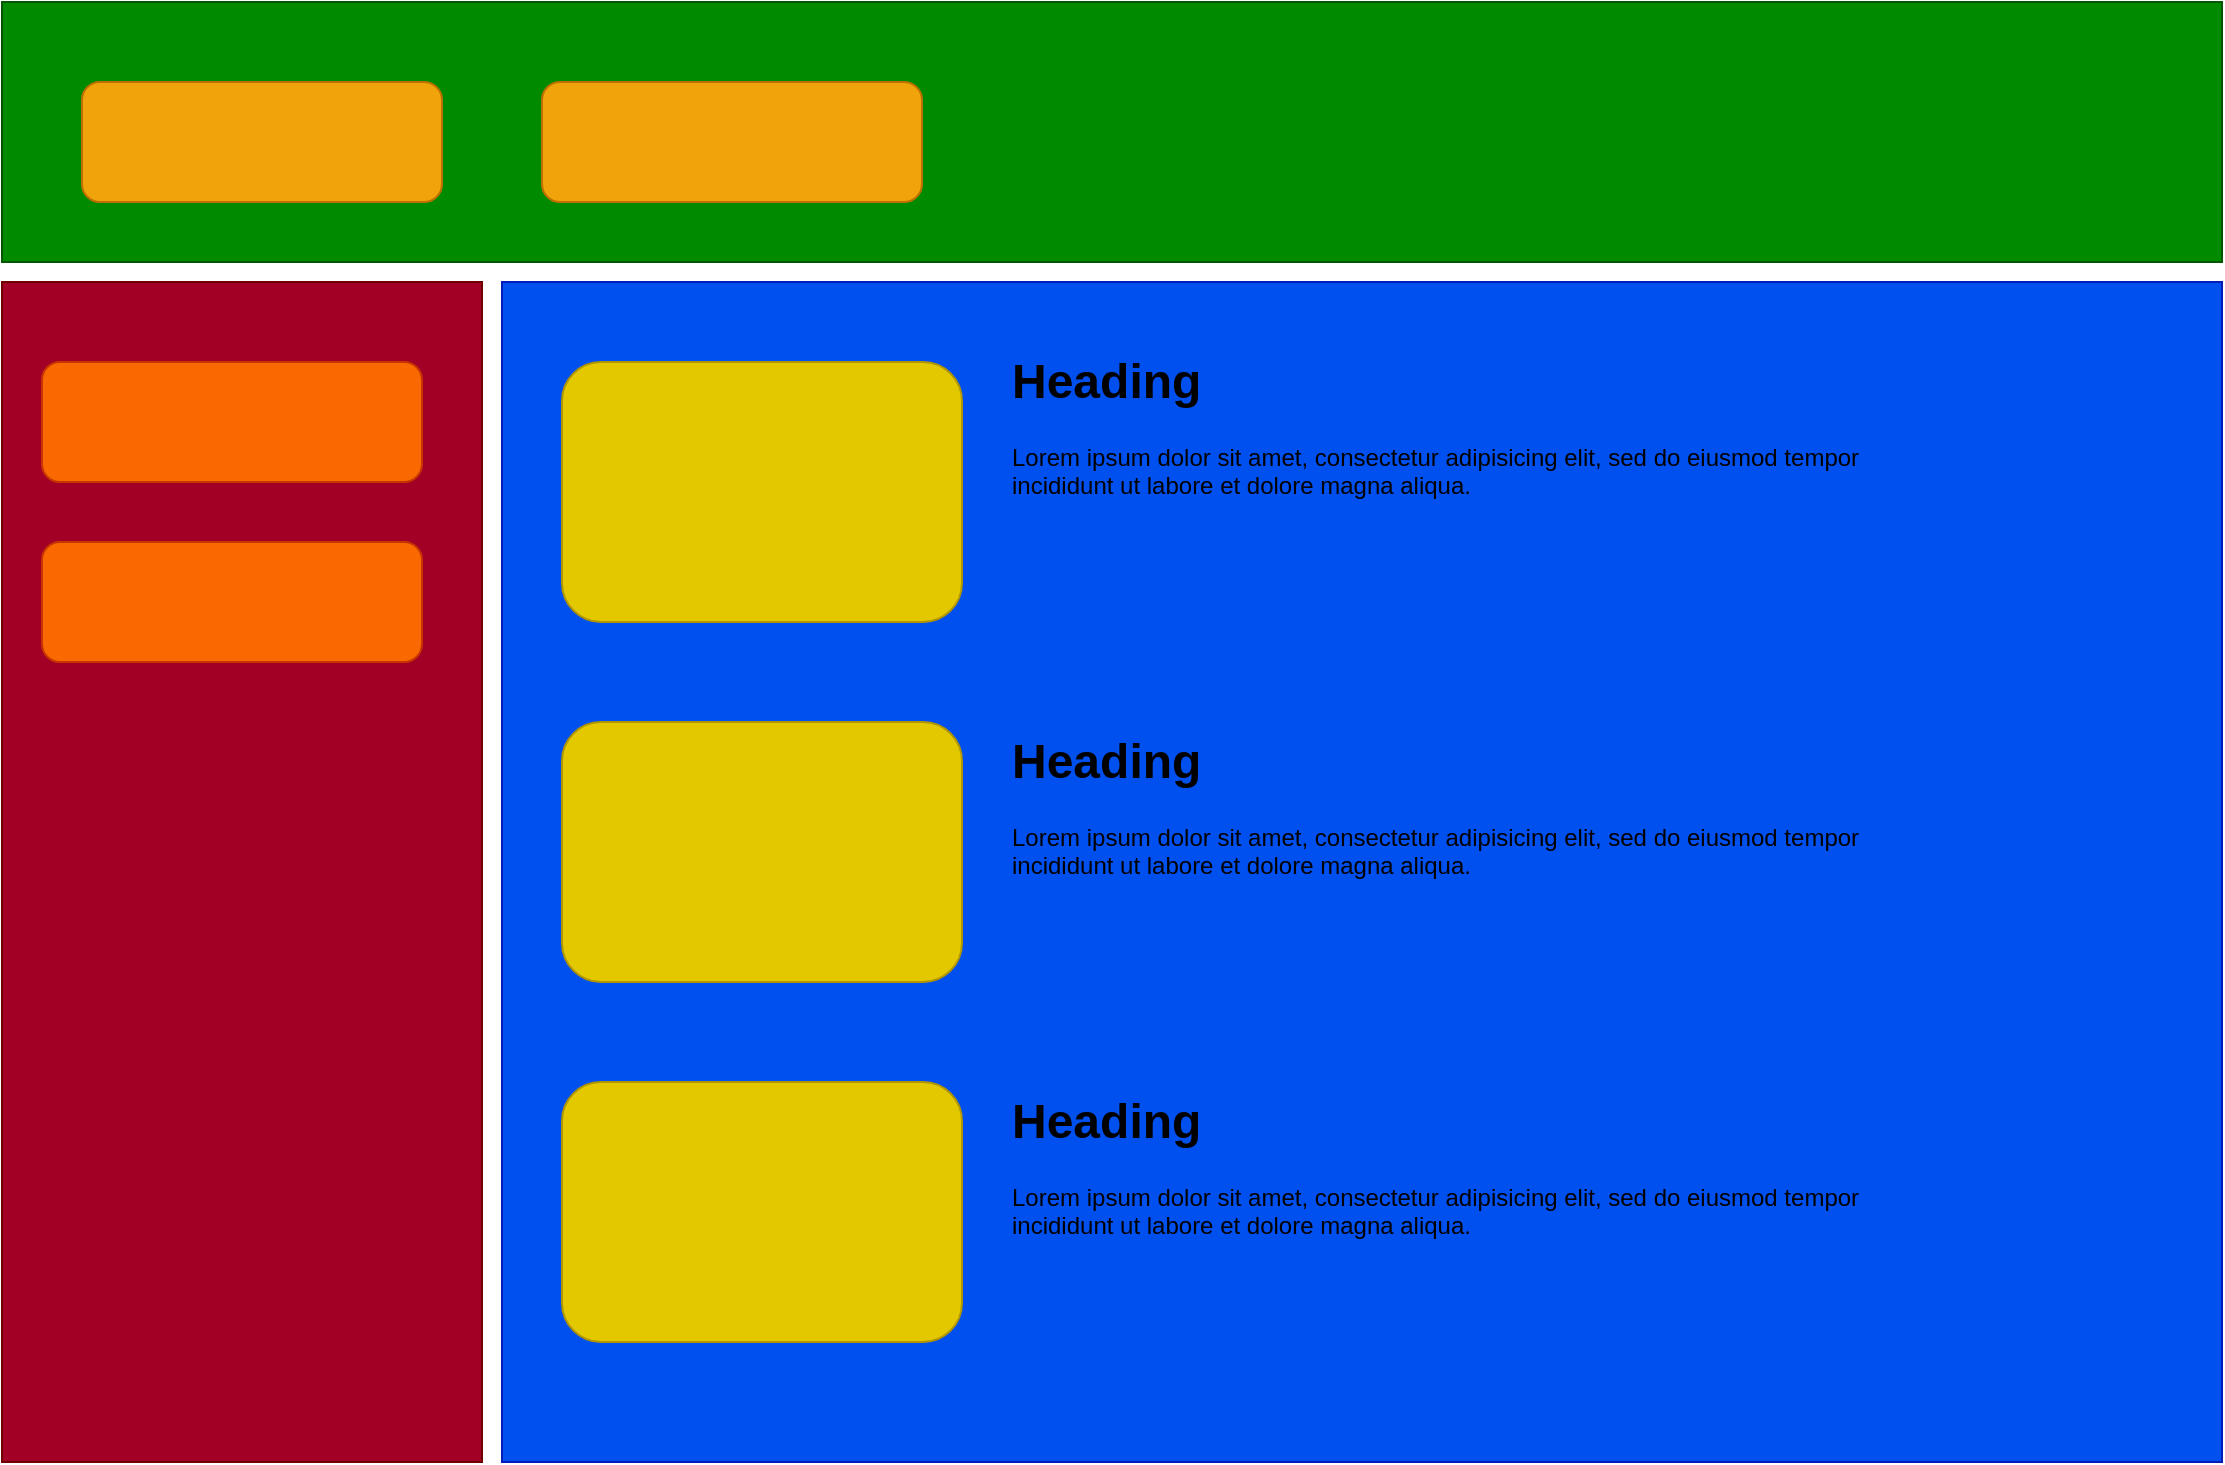 <mxfile version="21.5.2" type="github">
  <diagram name="Page-1" id="sLo6Ms2QcbBpzwzLaEiG">
    <mxGraphModel dx="1908" dy="1182" grid="1" gridSize="10" guides="1" tooltips="1" connect="1" arrows="1" fold="1" page="1" pageScale="1" pageWidth="1200" pageHeight="1600" math="0" shadow="0">
      <root>
        <mxCell id="0" />
        <mxCell id="1" parent="0" />
        <mxCell id="TOkE4V6Iauvs8R_-_zEd-2" value="" style="rounded=0;whiteSpace=wrap;html=1;fillColor=#a20025;fontColor=#ffffff;strokeColor=#6F0000;" vertex="1" parent="1">
          <mxGeometry x="40" y="450" width="240" height="590" as="geometry" />
        </mxCell>
        <mxCell id="TOkE4V6Iauvs8R_-_zEd-4" value="" style="rounded=0;whiteSpace=wrap;html=1;fillColor=#0050ef;fontColor=#ffffff;strokeColor=#001DBC;" vertex="1" parent="1">
          <mxGeometry x="290" y="450" width="860" height="590" as="geometry" />
        </mxCell>
        <mxCell id="TOkE4V6Iauvs8R_-_zEd-5" value="" style="rounded=0;whiteSpace=wrap;html=1;fillColor=#008a00;fontColor=#ffffff;strokeColor=#005700;" vertex="1" parent="1">
          <mxGeometry x="40" y="310" width="1110" height="130" as="geometry" />
        </mxCell>
        <mxCell id="TOkE4V6Iauvs8R_-_zEd-6" value="" style="rounded=1;whiteSpace=wrap;html=1;fillColor=#e3c800;fontColor=#000000;strokeColor=#B09500;" vertex="1" parent="1">
          <mxGeometry x="320" y="490" width="200" height="130" as="geometry" />
        </mxCell>
        <mxCell id="TOkE4V6Iauvs8R_-_zEd-7" value="" style="rounded=1;whiteSpace=wrap;html=1;fillColor=#e3c800;fontColor=#000000;strokeColor=#B09500;" vertex="1" parent="1">
          <mxGeometry x="320" y="670" width="200" height="130" as="geometry" />
        </mxCell>
        <mxCell id="TOkE4V6Iauvs8R_-_zEd-8" value="" style="rounded=1;whiteSpace=wrap;html=1;fillColor=#e3c800;fontColor=#000000;strokeColor=#B09500;" vertex="1" parent="1">
          <mxGeometry x="320" y="850" width="200" height="130" as="geometry" />
        </mxCell>
        <mxCell id="TOkE4V6Iauvs8R_-_zEd-10" value="&lt;h1&gt;Heading&lt;/h1&gt;&lt;p&gt;Lorem ipsum dolor sit amet, consectetur adipisicing elit, sed do eiusmod tempor incididunt ut labore et dolore magna aliqua.&lt;/p&gt;" style="text;html=1;strokeColor=none;fillColor=none;spacing=5;spacingTop=-20;whiteSpace=wrap;overflow=hidden;rounded=0;" vertex="1" parent="1">
          <mxGeometry x="540" y="480" width="460" height="120" as="geometry" />
        </mxCell>
        <mxCell id="TOkE4V6Iauvs8R_-_zEd-11" value="&lt;h1&gt;Heading&lt;/h1&gt;&lt;p&gt;Lorem ipsum dolor sit amet, consectetur adipisicing elit, sed do eiusmod tempor incididunt ut labore et dolore magna aliqua.&lt;/p&gt;" style="text;html=1;strokeColor=none;fillColor=none;spacing=5;spacingTop=-20;whiteSpace=wrap;overflow=hidden;rounded=0;" vertex="1" parent="1">
          <mxGeometry x="540" y="670" width="460" height="120" as="geometry" />
        </mxCell>
        <mxCell id="TOkE4V6Iauvs8R_-_zEd-12" value="&lt;h1&gt;Heading&lt;/h1&gt;&lt;p&gt;Lorem ipsum dolor sit amet, consectetur adipisicing elit, sed do eiusmod tempor incididunt ut labore et dolore magna aliqua.&lt;/p&gt;" style="text;html=1;strokeColor=none;fillColor=none;spacing=5;spacingTop=-20;whiteSpace=wrap;overflow=hidden;rounded=0;" vertex="1" parent="1">
          <mxGeometry x="540" y="850" width="460" height="120" as="geometry" />
        </mxCell>
        <mxCell id="TOkE4V6Iauvs8R_-_zEd-13" value="" style="rounded=1;whiteSpace=wrap;html=1;fillColor=#fa6800;fontColor=#000000;strokeColor=#C73500;" vertex="1" parent="1">
          <mxGeometry x="60" y="490" width="190" height="60" as="geometry" />
        </mxCell>
        <mxCell id="TOkE4V6Iauvs8R_-_zEd-14" value="" style="rounded=1;whiteSpace=wrap;html=1;fillColor=#fa6800;fontColor=#000000;strokeColor=#C73500;" vertex="1" parent="1">
          <mxGeometry x="60" y="580" width="190" height="60" as="geometry" />
        </mxCell>
        <mxCell id="TOkE4V6Iauvs8R_-_zEd-15" value="" style="rounded=1;whiteSpace=wrap;html=1;fillColor=#f0a30a;fontColor=#000000;strokeColor=#BD7000;" vertex="1" parent="1">
          <mxGeometry x="80" y="350" width="180" height="60" as="geometry" />
        </mxCell>
        <mxCell id="TOkE4V6Iauvs8R_-_zEd-16" value="" style="rounded=1;whiteSpace=wrap;html=1;fillColor=#f0a30a;fontColor=#000000;strokeColor=#BD7000;" vertex="1" parent="1">
          <mxGeometry x="310" y="350" width="190" height="60" as="geometry" />
        </mxCell>
      </root>
    </mxGraphModel>
  </diagram>
</mxfile>
